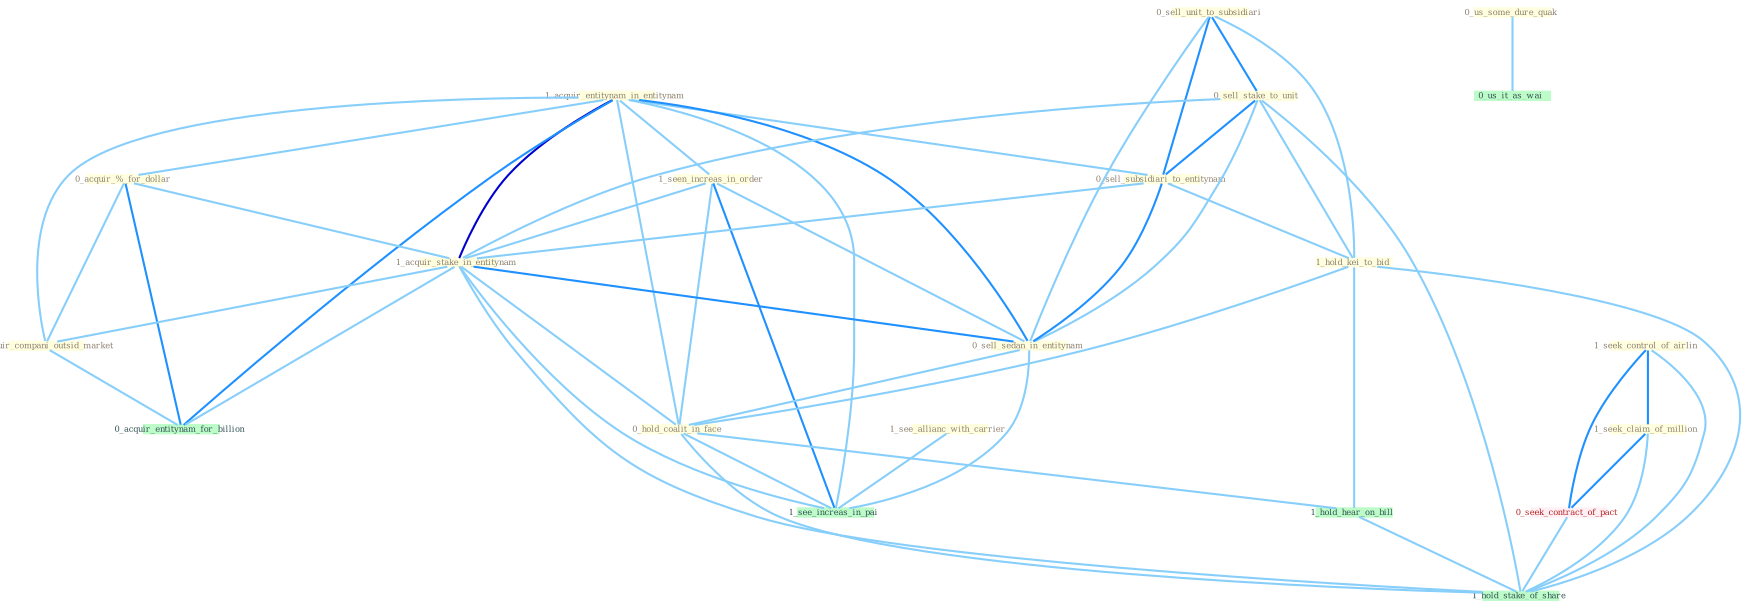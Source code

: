Graph G{ 
    node
    [shape=polygon,style=filled,width=.5,height=.06,color="#BDFCC9",fixedsize=true,fontsize=4,
    fontcolor="#2f4f4f"];
    {node
    [color="#ffffe0", fontcolor="#8b7d6b"] "0_sell_unit_to_subsidiari " "1_acquir_entitynam_in_entitynam " "0_sell_stake_to_unit " "1_seen_increas_in_order " "0_acquir_%_for_dollar " "0_us_some_dure_quak " "1_seek_control_of_airlin " "0_sell_subsidiari_to_entitynam " "1_acquir_stake_in_entitynam " "1_seek_claim_of_million " "0_sell_sedan_in_entitynam " "1_hold_kei_to_bid " "1_see_allianc_with_carrier " "0_hold_coalit_in_face " "0_acquir_compani_outsid_market "}
{node [color="#fff0f5", fontcolor="#b22222"] "0_seek_contract_of_pact "}
edge [color="#B0E2FF"];

	"0_sell_unit_to_subsidiari " -- "0_sell_stake_to_unit " [w="2", color="#1e90ff" , len=0.8];
	"0_sell_unit_to_subsidiari " -- "0_sell_subsidiari_to_entitynam " [w="2", color="#1e90ff" , len=0.8];
	"0_sell_unit_to_subsidiari " -- "0_sell_sedan_in_entitynam " [w="1", color="#87cefa" ];
	"0_sell_unit_to_subsidiari " -- "1_hold_kei_to_bid " [w="1", color="#87cefa" ];
	"1_acquir_entitynam_in_entitynam " -- "1_seen_increas_in_order " [w="1", color="#87cefa" ];
	"1_acquir_entitynam_in_entitynam " -- "0_acquir_%_for_dollar " [w="1", color="#87cefa" ];
	"1_acquir_entitynam_in_entitynam " -- "0_sell_subsidiari_to_entitynam " [w="1", color="#87cefa" ];
	"1_acquir_entitynam_in_entitynam " -- "1_acquir_stake_in_entitynam " [w="3", color="#0000cd" , len=0.6];
	"1_acquir_entitynam_in_entitynam " -- "0_sell_sedan_in_entitynam " [w="2", color="#1e90ff" , len=0.8];
	"1_acquir_entitynam_in_entitynam " -- "0_hold_coalit_in_face " [w="1", color="#87cefa" ];
	"1_acquir_entitynam_in_entitynam " -- "0_acquir_compani_outsid_market " [w="1", color="#87cefa" ];
	"1_acquir_entitynam_in_entitynam " -- "0_acquir_entitynam_for_billion " [w="2", color="#1e90ff" , len=0.8];
	"1_acquir_entitynam_in_entitynam " -- "1_see_increas_in_pai " [w="1", color="#87cefa" ];
	"0_sell_stake_to_unit " -- "0_sell_subsidiari_to_entitynam " [w="2", color="#1e90ff" , len=0.8];
	"0_sell_stake_to_unit " -- "1_acquir_stake_in_entitynam " [w="1", color="#87cefa" ];
	"0_sell_stake_to_unit " -- "0_sell_sedan_in_entitynam " [w="1", color="#87cefa" ];
	"0_sell_stake_to_unit " -- "1_hold_kei_to_bid " [w="1", color="#87cefa" ];
	"0_sell_stake_to_unit " -- "1_hold_stake_of_share " [w="1", color="#87cefa" ];
	"1_seen_increas_in_order " -- "1_acquir_stake_in_entitynam " [w="1", color="#87cefa" ];
	"1_seen_increas_in_order " -- "0_sell_sedan_in_entitynam " [w="1", color="#87cefa" ];
	"1_seen_increas_in_order " -- "0_hold_coalit_in_face " [w="1", color="#87cefa" ];
	"1_seen_increas_in_order " -- "1_see_increas_in_pai " [w="2", color="#1e90ff" , len=0.8];
	"0_acquir_%_for_dollar " -- "1_acquir_stake_in_entitynam " [w="1", color="#87cefa" ];
	"0_acquir_%_for_dollar " -- "0_acquir_compani_outsid_market " [w="1", color="#87cefa" ];
	"0_acquir_%_for_dollar " -- "0_acquir_entitynam_for_billion " [w="2", color="#1e90ff" , len=0.8];
	"0_us_some_dure_quak " -- "0_us_it_as_wai " [w="1", color="#87cefa" ];
	"1_seek_control_of_airlin " -- "1_seek_claim_of_million " [w="2", color="#1e90ff" , len=0.8];
	"1_seek_control_of_airlin " -- "0_seek_contract_of_pact " [w="2", color="#1e90ff" , len=0.8];
	"1_seek_control_of_airlin " -- "1_hold_stake_of_share " [w="1", color="#87cefa" ];
	"0_sell_subsidiari_to_entitynam " -- "1_acquir_stake_in_entitynam " [w="1", color="#87cefa" ];
	"0_sell_subsidiari_to_entitynam " -- "0_sell_sedan_in_entitynam " [w="2", color="#1e90ff" , len=0.8];
	"0_sell_subsidiari_to_entitynam " -- "1_hold_kei_to_bid " [w="1", color="#87cefa" ];
	"1_acquir_stake_in_entitynam " -- "0_sell_sedan_in_entitynam " [w="2", color="#1e90ff" , len=0.8];
	"1_acquir_stake_in_entitynam " -- "0_hold_coalit_in_face " [w="1", color="#87cefa" ];
	"1_acquir_stake_in_entitynam " -- "0_acquir_compani_outsid_market " [w="1", color="#87cefa" ];
	"1_acquir_stake_in_entitynam " -- "0_acquir_entitynam_for_billion " [w="1", color="#87cefa" ];
	"1_acquir_stake_in_entitynam " -- "1_see_increas_in_pai " [w="1", color="#87cefa" ];
	"1_acquir_stake_in_entitynam " -- "1_hold_stake_of_share " [w="1", color="#87cefa" ];
	"1_seek_claim_of_million " -- "0_seek_contract_of_pact " [w="2", color="#1e90ff" , len=0.8];
	"1_seek_claim_of_million " -- "1_hold_stake_of_share " [w="1", color="#87cefa" ];
	"0_sell_sedan_in_entitynam " -- "0_hold_coalit_in_face " [w="1", color="#87cefa" ];
	"0_sell_sedan_in_entitynam " -- "1_see_increas_in_pai " [w="1", color="#87cefa" ];
	"1_hold_kei_to_bid " -- "0_hold_coalit_in_face " [w="1", color="#87cefa" ];
	"1_hold_kei_to_bid " -- "1_hold_hear_on_bill " [w="1", color="#87cefa" ];
	"1_hold_kei_to_bid " -- "1_hold_stake_of_share " [w="1", color="#87cefa" ];
	"1_see_allianc_with_carrier " -- "1_see_increas_in_pai " [w="1", color="#87cefa" ];
	"0_hold_coalit_in_face " -- "1_see_increas_in_pai " [w="1", color="#87cefa" ];
	"0_hold_coalit_in_face " -- "1_hold_hear_on_bill " [w="1", color="#87cefa" ];
	"0_hold_coalit_in_face " -- "1_hold_stake_of_share " [w="1", color="#87cefa" ];
	"0_acquir_compani_outsid_market " -- "0_acquir_entitynam_for_billion " [w="1", color="#87cefa" ];
	"0_seek_contract_of_pact " -- "1_hold_stake_of_share " [w="1", color="#87cefa" ];
	"1_hold_hear_on_bill " -- "1_hold_stake_of_share " [w="1", color="#87cefa" ];
}